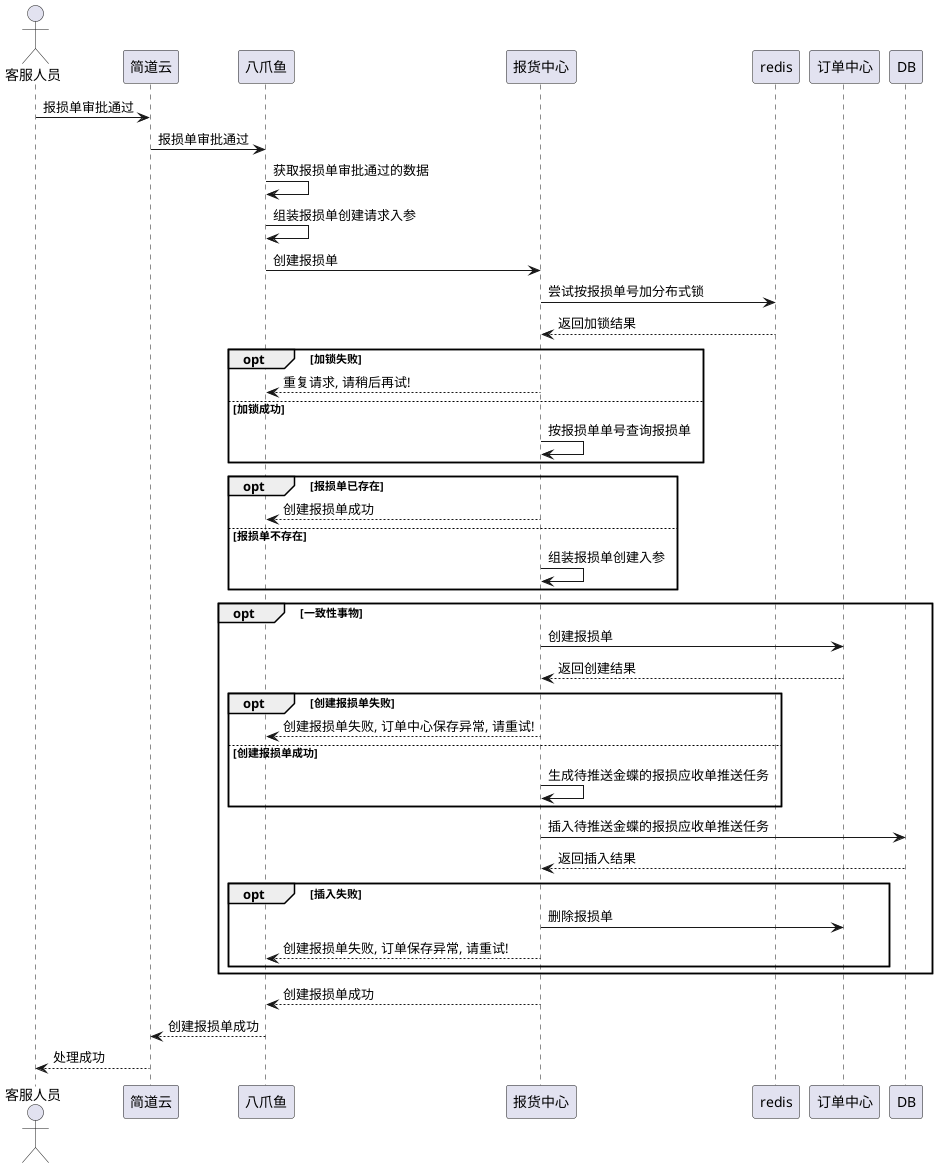 @startuml
actor 客服人员
客服人员 -> 简道云: 报损单审批通过
简道云 -> 八爪鱼: 报损单审批通过
八爪鱼 -> 八爪鱼: 获取报损单审批通过的数据
八爪鱼 -> 八爪鱼: 组装报损单创建请求入参
八爪鱼 -> 报货中心: 创建报损单
报货中心 -> redis: 尝试按报损单号加分布式锁
redis --> 报货中心: 返回加锁结果
opt 加锁失败
报货中心 --> 八爪鱼: 重复请求, 请稍后再试!
else 加锁成功
报货中心 -> 报货中心: 按报损单单号查询报损单
end
opt 报损单已存在
报货中心 --> 八爪鱼: 创建报损单成功
else 报损单不存在
报货中心 -> 报货中心: 组装报损单创建入参
end
opt 一致性事物
报货中心 -> 订单中心: 创建报损单
订单中心 --> 报货中心: 返回创建结果
opt 创建报损单失败
报货中心 --> 八爪鱼: 创建报损单失败, 订单中心保存异常, 请重试!
else 创建报损单成功
报货中心 -> 报货中心: 生成待推送金蝶的报损应收单推送任务
end
报货中心 -> DB: 插入待推送金蝶的报损应收单推送任务
DB --> 报货中心: 返回插入结果
opt 插入失败
报货中心 -> 订单中心: 删除报损单
报货中心 --> 八爪鱼: 创建报损单失败, 订单保存异常, 请重试!
end
end
报货中心 --> 八爪鱼: 创建报损单成功
八爪鱼 --> 简道云: 创建报损单成功
简道云 --> 客服人员: 处理成功
@enduml